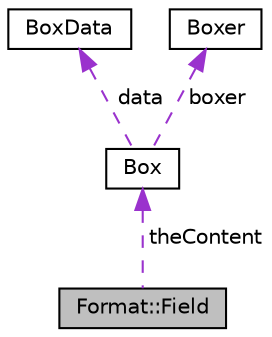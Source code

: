 digraph "Format::Field"
{
  edge [fontname="Helvetica",fontsize="10",labelfontname="Helvetica",labelfontsize="10"];
  node [fontname="Helvetica",fontsize="10",shape=record];
  Node1 [label="Format::Field",height=0.2,width=0.4,color="black", fillcolor="grey75", style="filled", fontcolor="black"];
  Node2 -> Node1 [dir="back",color="darkorchid3",fontsize="10",style="dashed",label=" theContent" ,fontname="Helvetica"];
  Node3 -> Node2 [dir="back",color="darkorchid3",fontsize="10",style="dashed",label=" data" ,fontname="Helvetica"];
  Node4 -> Node2 [dir="back",color="darkorchid3",fontsize="10",style="dashed",label=" boxer" ,fontname="Helvetica"];
  Node2 [label="Box",height=0.2,width=0.4,color="black", fillcolor="white", style="filled",URL="$classaworx_1_1lib_1_1boxing_1_1Box.html"];
  Node3 [label="BoxData",height=0.2,width=0.4,color="black", fillcolor="white", style="filled",URL="$structaworx_1_1lib_1_1boxing_1_1BoxData.html"];
  Node4 [label="Boxer",height=0.2,width=0.4,color="black", fillcolor="white", style="filled",URL="$classaworx_1_1lib_1_1boxing_1_1Boxer.html"];
}


